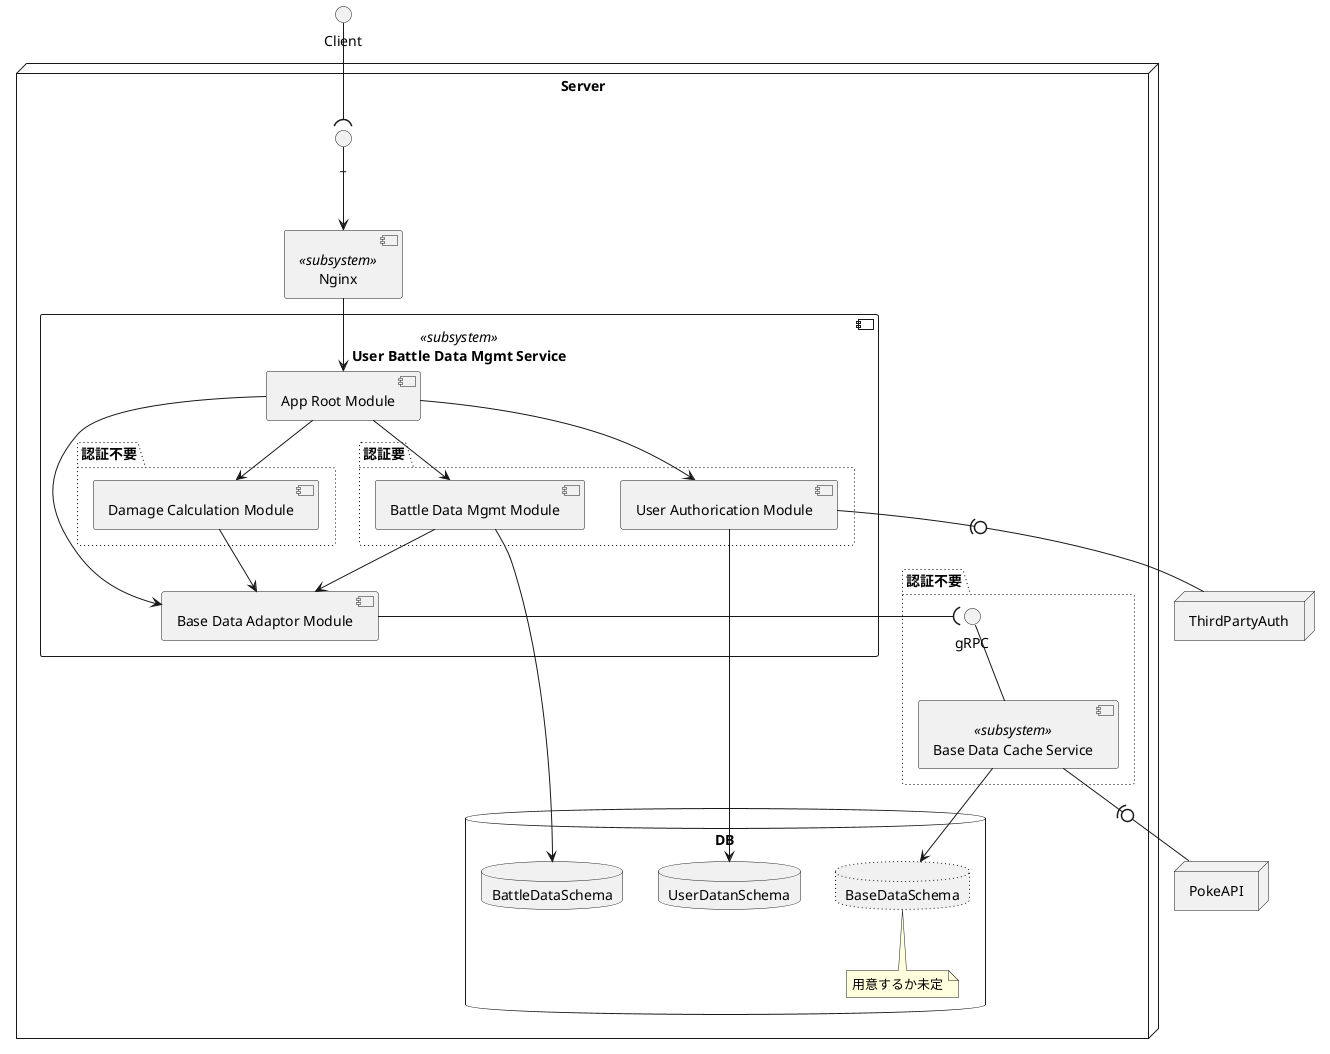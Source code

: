 @startuml

node Server {
    interface _ as ServerEntrance
    component "Nginx" as ApiGateway << subsystem >> 
    ServerEntrance --> ApiGateway

    component "User Battle Data Mgmt Service" as UserBattleServ << subsystem >> {
        component "App Root Module" as AppRootModule 
        
        package 認証要 #line.dotted; {
            component "Battle Data Mgmt Module" as BattleMgmtModule
            component "User Authorication Module" as AuthModule
            AppRootModule --> BattleMgmtModule
            AppRootModule -> AuthModule
        }

        package 認証不要 as nonAuth1 #line.dotted; {
            component "Damage Calculation Module" as DamangeCalcModule
            AppRootModule --> DamangeCalcModule
        }

        component "Base Data Adaptor Module" as BaseDataAdaptorModule
        BattleMgmtModule --> BaseDataAdaptorModule
        DamangeCalcModule --> BaseDataAdaptorModule
    }
    ApiGateway --> AppRootModule
    AppRootModule -> BaseDataAdaptorModule

    package 認証不要 as nonAuth2 #line.dotted; {
        component "Base Data Cache Service" as CacheServ << subsystem >>
        interface gRPC as gRPCCacheServ
        gRPCCacheServ -- CacheServ
    }
    BaseDataAdaptorModule -( gRPCCacheServ

    database DB {
        database BaseDataSchema #line.dotted;
        database UserDatanSchema
        database BattleDataSchema

        note bottom of BaseDataSchema
            用意するか未定
        end note
    }
    CacheServ --> BaseDataSchema
    AuthModule --> UserDatanSchema
    BattleMgmtModule --> BattleDataSchema

}


Client --( ServerEntrance

CacheServ -(0- PokeAPI
AuthModule -(0- ThirdPartyAuth

node PokeAPI {
}

node "Third Party Auth API" as ThirdPartyAuth {
}

@enduml